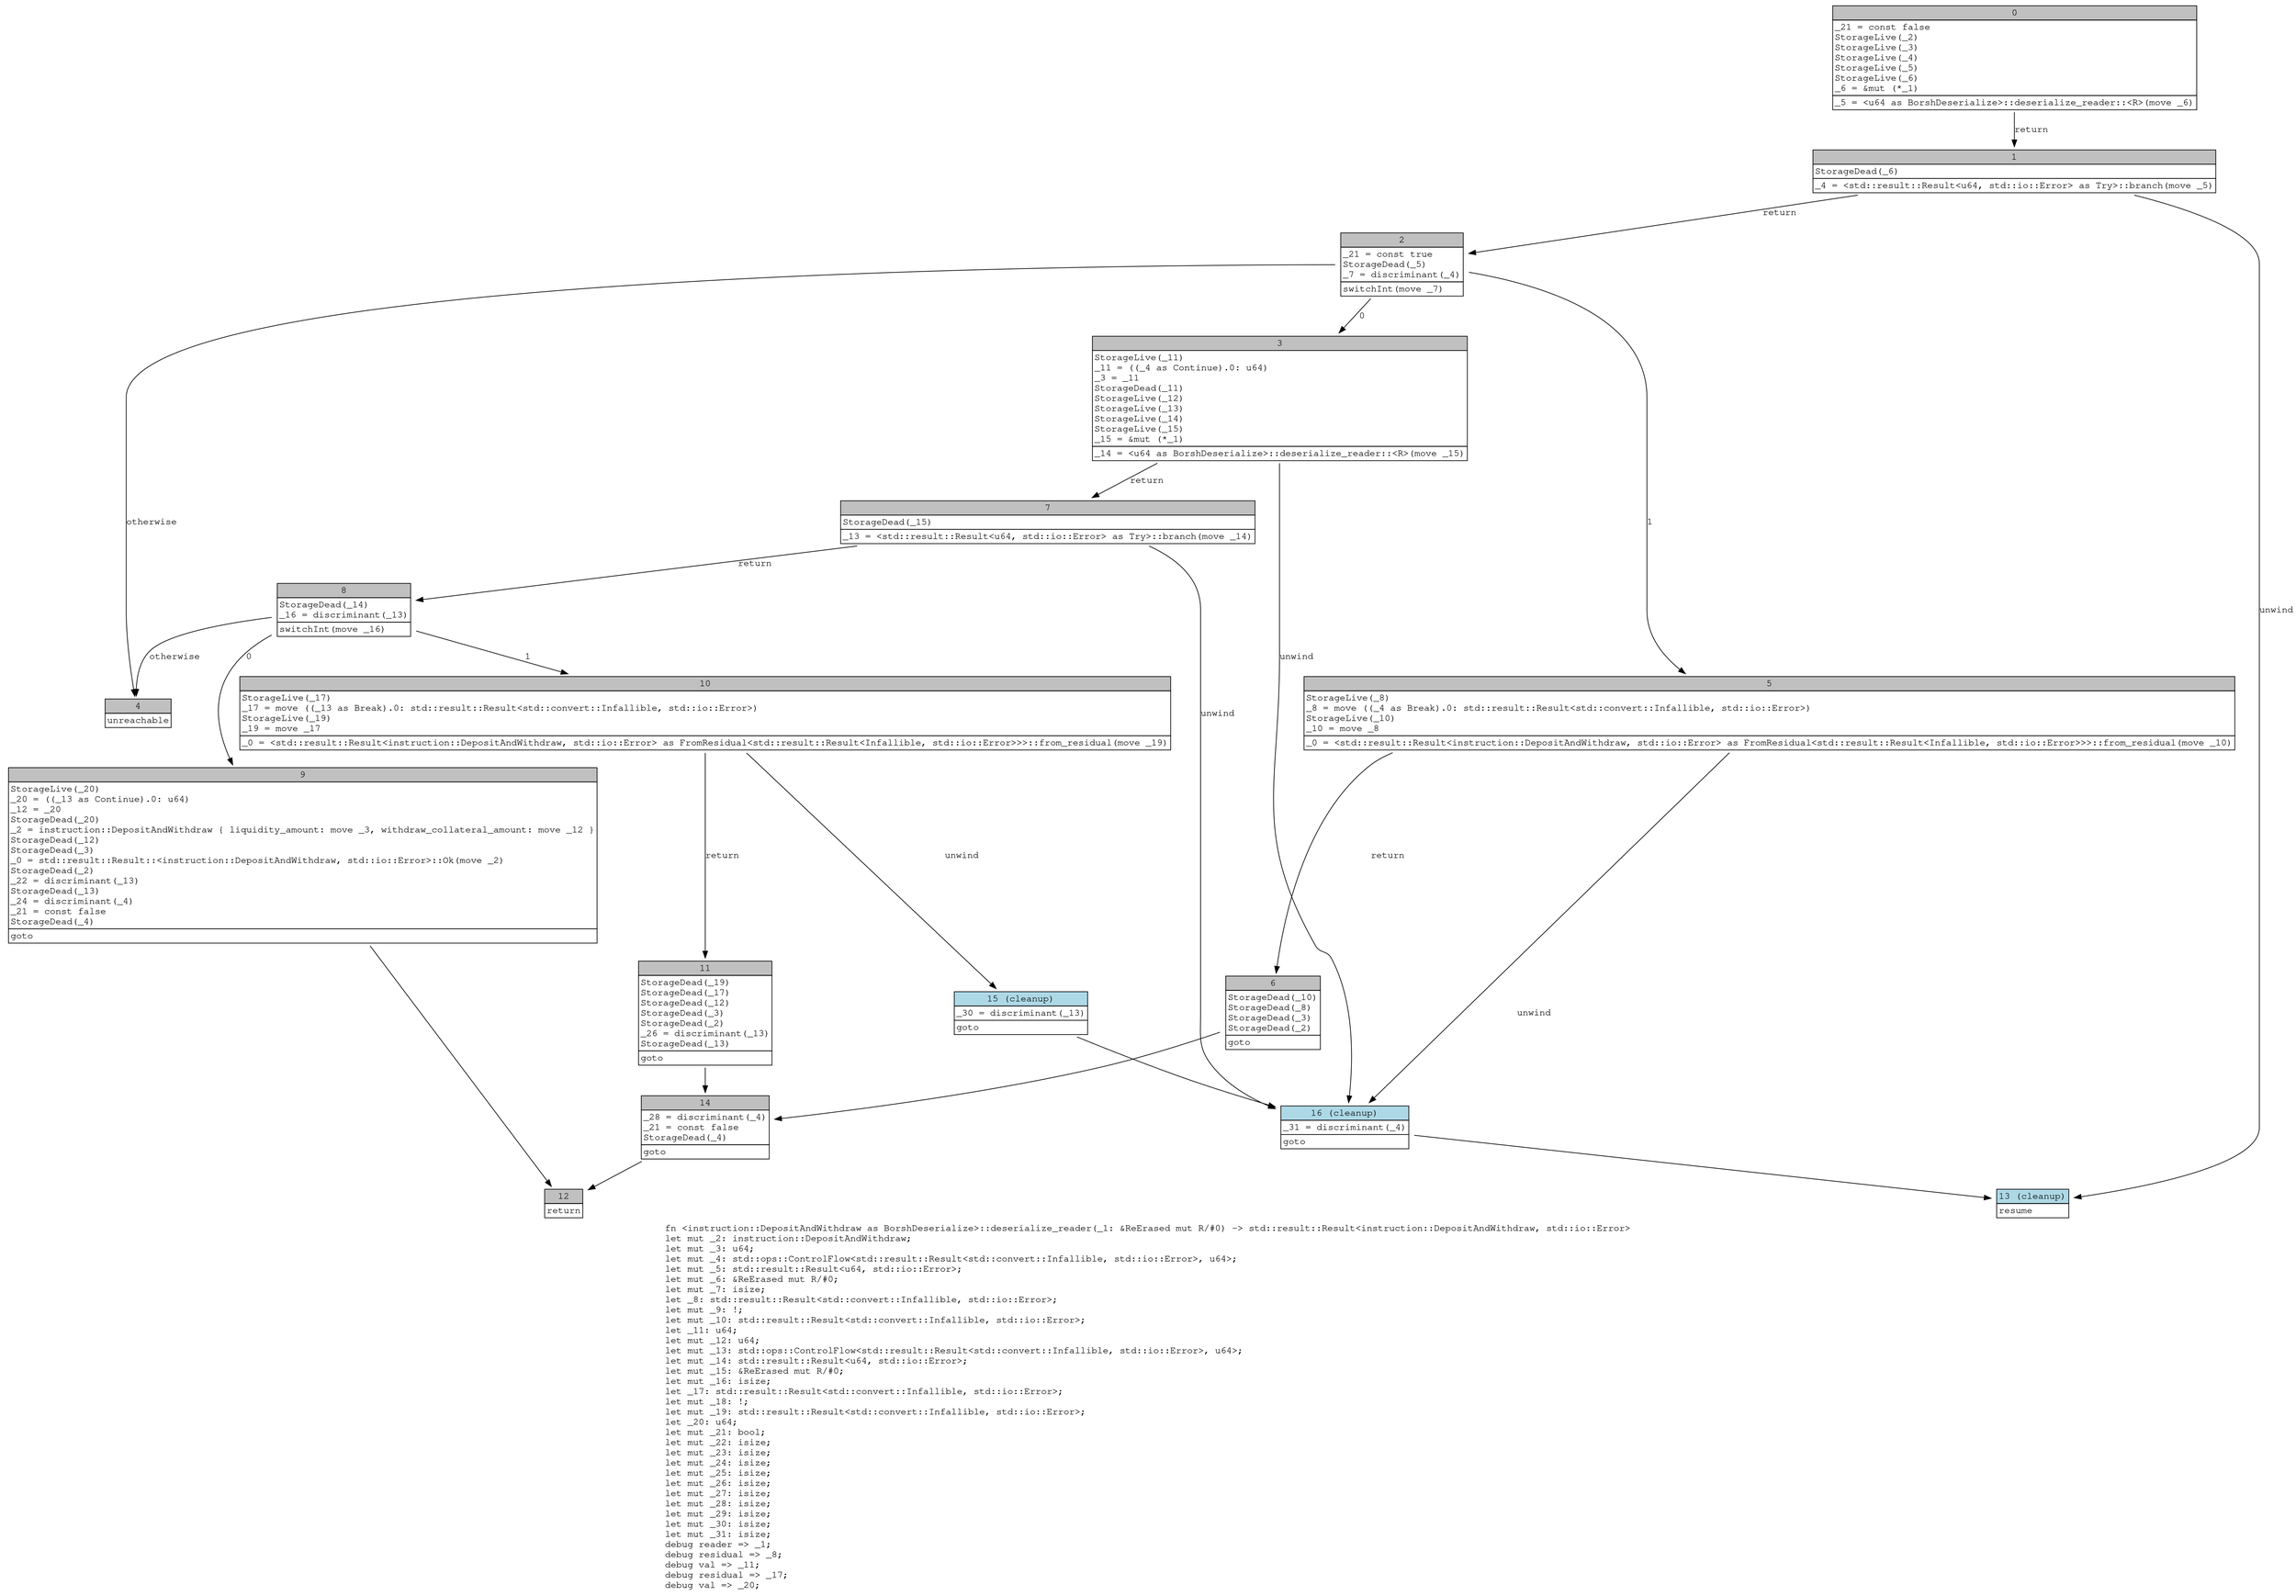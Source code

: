 digraph Mir_0_13608 {
    graph [fontname="Courier, monospace"];
    node [fontname="Courier, monospace"];
    edge [fontname="Courier, monospace"];
    label=<fn &lt;instruction::DepositAndWithdraw as BorshDeserialize&gt;::deserialize_reader(_1: &amp;ReErased mut R/#0) -&gt; std::result::Result&lt;instruction::DepositAndWithdraw, std::io::Error&gt;<br align="left"/>let mut _2: instruction::DepositAndWithdraw;<br align="left"/>let mut _3: u64;<br align="left"/>let mut _4: std::ops::ControlFlow&lt;std::result::Result&lt;std::convert::Infallible, std::io::Error&gt;, u64&gt;;<br align="left"/>let mut _5: std::result::Result&lt;u64, std::io::Error&gt;;<br align="left"/>let mut _6: &amp;ReErased mut R/#0;<br align="left"/>let mut _7: isize;<br align="left"/>let _8: std::result::Result&lt;std::convert::Infallible, std::io::Error&gt;;<br align="left"/>let mut _9: !;<br align="left"/>let mut _10: std::result::Result&lt;std::convert::Infallible, std::io::Error&gt;;<br align="left"/>let _11: u64;<br align="left"/>let mut _12: u64;<br align="left"/>let mut _13: std::ops::ControlFlow&lt;std::result::Result&lt;std::convert::Infallible, std::io::Error&gt;, u64&gt;;<br align="left"/>let mut _14: std::result::Result&lt;u64, std::io::Error&gt;;<br align="left"/>let mut _15: &amp;ReErased mut R/#0;<br align="left"/>let mut _16: isize;<br align="left"/>let _17: std::result::Result&lt;std::convert::Infallible, std::io::Error&gt;;<br align="left"/>let mut _18: !;<br align="left"/>let mut _19: std::result::Result&lt;std::convert::Infallible, std::io::Error&gt;;<br align="left"/>let _20: u64;<br align="left"/>let mut _21: bool;<br align="left"/>let mut _22: isize;<br align="left"/>let mut _23: isize;<br align="left"/>let mut _24: isize;<br align="left"/>let mut _25: isize;<br align="left"/>let mut _26: isize;<br align="left"/>let mut _27: isize;<br align="left"/>let mut _28: isize;<br align="left"/>let mut _29: isize;<br align="left"/>let mut _30: isize;<br align="left"/>let mut _31: isize;<br align="left"/>debug reader =&gt; _1;<br align="left"/>debug residual =&gt; _8;<br align="left"/>debug val =&gt; _11;<br align="left"/>debug residual =&gt; _17;<br align="left"/>debug val =&gt; _20;<br align="left"/>>;
    bb0__0_13608 [shape="none", label=<<table border="0" cellborder="1" cellspacing="0"><tr><td bgcolor="gray" align="center" colspan="1">0</td></tr><tr><td align="left" balign="left">_21 = const false<br/>StorageLive(_2)<br/>StorageLive(_3)<br/>StorageLive(_4)<br/>StorageLive(_5)<br/>StorageLive(_6)<br/>_6 = &amp;mut (*_1)<br/></td></tr><tr><td align="left">_5 = &lt;u64 as BorshDeserialize&gt;::deserialize_reader::&lt;R&gt;(move _6)</td></tr></table>>];
    bb1__0_13608 [shape="none", label=<<table border="0" cellborder="1" cellspacing="0"><tr><td bgcolor="gray" align="center" colspan="1">1</td></tr><tr><td align="left" balign="left">StorageDead(_6)<br/></td></tr><tr><td align="left">_4 = &lt;std::result::Result&lt;u64, std::io::Error&gt; as Try&gt;::branch(move _5)</td></tr></table>>];
    bb2__0_13608 [shape="none", label=<<table border="0" cellborder="1" cellspacing="0"><tr><td bgcolor="gray" align="center" colspan="1">2</td></tr><tr><td align="left" balign="left">_21 = const true<br/>StorageDead(_5)<br/>_7 = discriminant(_4)<br/></td></tr><tr><td align="left">switchInt(move _7)</td></tr></table>>];
    bb3__0_13608 [shape="none", label=<<table border="0" cellborder="1" cellspacing="0"><tr><td bgcolor="gray" align="center" colspan="1">3</td></tr><tr><td align="left" balign="left">StorageLive(_11)<br/>_11 = ((_4 as Continue).0: u64)<br/>_3 = _11<br/>StorageDead(_11)<br/>StorageLive(_12)<br/>StorageLive(_13)<br/>StorageLive(_14)<br/>StorageLive(_15)<br/>_15 = &amp;mut (*_1)<br/></td></tr><tr><td align="left">_14 = &lt;u64 as BorshDeserialize&gt;::deserialize_reader::&lt;R&gt;(move _15)</td></tr></table>>];
    bb4__0_13608 [shape="none", label=<<table border="0" cellborder="1" cellspacing="0"><tr><td bgcolor="gray" align="center" colspan="1">4</td></tr><tr><td align="left">unreachable</td></tr></table>>];
    bb5__0_13608 [shape="none", label=<<table border="0" cellborder="1" cellspacing="0"><tr><td bgcolor="gray" align="center" colspan="1">5</td></tr><tr><td align="left" balign="left">StorageLive(_8)<br/>_8 = move ((_4 as Break).0: std::result::Result&lt;std::convert::Infallible, std::io::Error&gt;)<br/>StorageLive(_10)<br/>_10 = move _8<br/></td></tr><tr><td align="left">_0 = &lt;std::result::Result&lt;instruction::DepositAndWithdraw, std::io::Error&gt; as FromResidual&lt;std::result::Result&lt;Infallible, std::io::Error&gt;&gt;&gt;::from_residual(move _10)</td></tr></table>>];
    bb6__0_13608 [shape="none", label=<<table border="0" cellborder="1" cellspacing="0"><tr><td bgcolor="gray" align="center" colspan="1">6</td></tr><tr><td align="left" balign="left">StorageDead(_10)<br/>StorageDead(_8)<br/>StorageDead(_3)<br/>StorageDead(_2)<br/></td></tr><tr><td align="left">goto</td></tr></table>>];
    bb7__0_13608 [shape="none", label=<<table border="0" cellborder="1" cellspacing="0"><tr><td bgcolor="gray" align="center" colspan="1">7</td></tr><tr><td align="left" balign="left">StorageDead(_15)<br/></td></tr><tr><td align="left">_13 = &lt;std::result::Result&lt;u64, std::io::Error&gt; as Try&gt;::branch(move _14)</td></tr></table>>];
    bb8__0_13608 [shape="none", label=<<table border="0" cellborder="1" cellspacing="0"><tr><td bgcolor="gray" align="center" colspan="1">8</td></tr><tr><td align="left" balign="left">StorageDead(_14)<br/>_16 = discriminant(_13)<br/></td></tr><tr><td align="left">switchInt(move _16)</td></tr></table>>];
    bb9__0_13608 [shape="none", label=<<table border="0" cellborder="1" cellspacing="0"><tr><td bgcolor="gray" align="center" colspan="1">9</td></tr><tr><td align="left" balign="left">StorageLive(_20)<br/>_20 = ((_13 as Continue).0: u64)<br/>_12 = _20<br/>StorageDead(_20)<br/>_2 = instruction::DepositAndWithdraw { liquidity_amount: move _3, withdraw_collateral_amount: move _12 }<br/>StorageDead(_12)<br/>StorageDead(_3)<br/>_0 = std::result::Result::&lt;instruction::DepositAndWithdraw, std::io::Error&gt;::Ok(move _2)<br/>StorageDead(_2)<br/>_22 = discriminant(_13)<br/>StorageDead(_13)<br/>_24 = discriminant(_4)<br/>_21 = const false<br/>StorageDead(_4)<br/></td></tr><tr><td align="left">goto</td></tr></table>>];
    bb10__0_13608 [shape="none", label=<<table border="0" cellborder="1" cellspacing="0"><tr><td bgcolor="gray" align="center" colspan="1">10</td></tr><tr><td align="left" balign="left">StorageLive(_17)<br/>_17 = move ((_13 as Break).0: std::result::Result&lt;std::convert::Infallible, std::io::Error&gt;)<br/>StorageLive(_19)<br/>_19 = move _17<br/></td></tr><tr><td align="left">_0 = &lt;std::result::Result&lt;instruction::DepositAndWithdraw, std::io::Error&gt; as FromResidual&lt;std::result::Result&lt;Infallible, std::io::Error&gt;&gt;&gt;::from_residual(move _19)</td></tr></table>>];
    bb11__0_13608 [shape="none", label=<<table border="0" cellborder="1" cellspacing="0"><tr><td bgcolor="gray" align="center" colspan="1">11</td></tr><tr><td align="left" balign="left">StorageDead(_19)<br/>StorageDead(_17)<br/>StorageDead(_12)<br/>StorageDead(_3)<br/>StorageDead(_2)<br/>_26 = discriminant(_13)<br/>StorageDead(_13)<br/></td></tr><tr><td align="left">goto</td></tr></table>>];
    bb12__0_13608 [shape="none", label=<<table border="0" cellborder="1" cellspacing="0"><tr><td bgcolor="gray" align="center" colspan="1">12</td></tr><tr><td align="left">return</td></tr></table>>];
    bb13__0_13608 [shape="none", label=<<table border="0" cellborder="1" cellspacing="0"><tr><td bgcolor="lightblue" align="center" colspan="1">13 (cleanup)</td></tr><tr><td align="left">resume</td></tr></table>>];
    bb14__0_13608 [shape="none", label=<<table border="0" cellborder="1" cellspacing="0"><tr><td bgcolor="gray" align="center" colspan="1">14</td></tr><tr><td align="left" balign="left">_28 = discriminant(_4)<br/>_21 = const false<br/>StorageDead(_4)<br/></td></tr><tr><td align="left">goto</td></tr></table>>];
    bb15__0_13608 [shape="none", label=<<table border="0" cellborder="1" cellspacing="0"><tr><td bgcolor="lightblue" align="center" colspan="1">15 (cleanup)</td></tr><tr><td align="left" balign="left">_30 = discriminant(_13)<br/></td></tr><tr><td align="left">goto</td></tr></table>>];
    bb16__0_13608 [shape="none", label=<<table border="0" cellborder="1" cellspacing="0"><tr><td bgcolor="lightblue" align="center" colspan="1">16 (cleanup)</td></tr><tr><td align="left" balign="left">_31 = discriminant(_4)<br/></td></tr><tr><td align="left">goto</td></tr></table>>];
    bb0__0_13608 -> bb1__0_13608 [label="return"];
    bb1__0_13608 -> bb2__0_13608 [label="return"];
    bb1__0_13608 -> bb13__0_13608 [label="unwind"];
    bb2__0_13608 -> bb3__0_13608 [label="0"];
    bb2__0_13608 -> bb5__0_13608 [label="1"];
    bb2__0_13608 -> bb4__0_13608 [label="otherwise"];
    bb3__0_13608 -> bb7__0_13608 [label="return"];
    bb3__0_13608 -> bb16__0_13608 [label="unwind"];
    bb5__0_13608 -> bb6__0_13608 [label="return"];
    bb5__0_13608 -> bb16__0_13608 [label="unwind"];
    bb6__0_13608 -> bb14__0_13608 [label=""];
    bb7__0_13608 -> bb8__0_13608 [label="return"];
    bb7__0_13608 -> bb16__0_13608 [label="unwind"];
    bb8__0_13608 -> bb9__0_13608 [label="0"];
    bb8__0_13608 -> bb10__0_13608 [label="1"];
    bb8__0_13608 -> bb4__0_13608 [label="otherwise"];
    bb9__0_13608 -> bb12__0_13608 [label=""];
    bb10__0_13608 -> bb11__0_13608 [label="return"];
    bb10__0_13608 -> bb15__0_13608 [label="unwind"];
    bb11__0_13608 -> bb14__0_13608 [label=""];
    bb14__0_13608 -> bb12__0_13608 [label=""];
    bb15__0_13608 -> bb16__0_13608 [label=""];
    bb16__0_13608 -> bb13__0_13608 [label=""];
}
